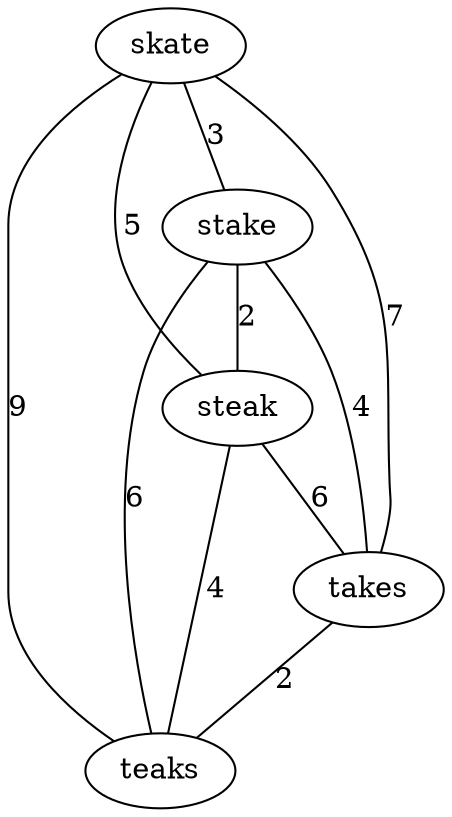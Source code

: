 graph {
	skate -- stake [ label="3" ];
	skate -- steak [ label="5" ];
	skate -- takes [ label="7" ];
	skate -- teaks [ label="9" ];
	stake -- steak [ label="2" ];
	stake -- takes [ label="4" ];
	stake -- teaks [ label="6" ];
	steak -- takes [ label="6" ];
	steak -- teaks [ label="4" ];
	takes -- teaks [ label="2" ];
}